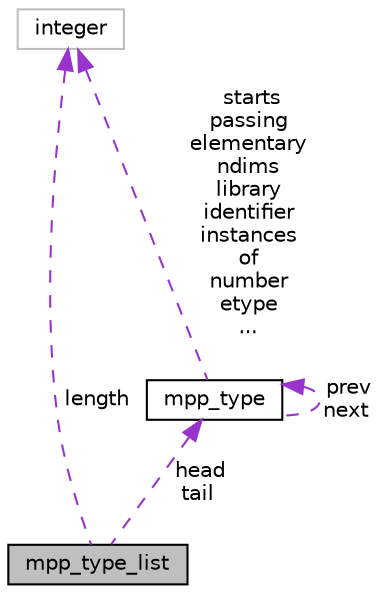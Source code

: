 digraph "mpp_type_list"
{
 // INTERACTIVE_SVG=YES
 // LATEX_PDF_SIZE
  edge [fontname="Helvetica",fontsize="10",labelfontname="Helvetica",labelfontsize="10"];
  node [fontname="Helvetica",fontsize="10",shape=record];
  Node1 [label="mpp_type_list",height=0.2,width=0.4,color="black", fillcolor="grey75", style="filled", fontcolor="black",tooltip="Persisent elements for linked list interaction."];
  Node2 -> Node1 [dir="back",color="darkorchid3",fontsize="10",style="dashed",label=" head\ntail" ,fontname="Helvetica"];
  Node2 [label="mpp_type",height=0.2,width=0.4,color="black", fillcolor="white", style="filled",URL="$group__mpp__mod.html#structmpp__mod_1_1mpp__type",tooltip="Data types for generalized data transfer (e.g. MPI_Type)"];
  Node2 -> Node2 [dir="back",color="darkorchid3",fontsize="10",style="dashed",label=" prev\nnext" ,fontname="Helvetica"];
  Node3 -> Node2 [dir="back",color="darkorchid3",fontsize="10",style="dashed",label=" starts\npassing\nelementary\nndims\nlibrary\nidentifier\ninstances\nof\nnumber\netype\n..." ,fontname="Helvetica"];
  Node3 [label="integer",height=0.2,width=0.4,color="grey75", fillcolor="white", style="filled",tooltip=" "];
  Node3 -> Node1 [dir="back",color="darkorchid3",fontsize="10",style="dashed",label=" length" ,fontname="Helvetica"];
}

